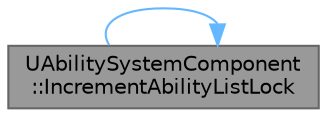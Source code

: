 digraph "UAbilitySystemComponent::IncrementAbilityListLock"
{
 // INTERACTIVE_SVG=YES
 // LATEX_PDF_SIZE
  bgcolor="transparent";
  edge [fontname=Helvetica,fontsize=10,labelfontname=Helvetica,labelfontsize=10];
  node [fontname=Helvetica,fontsize=10,shape=box,height=0.2,width=0.4];
  rankdir="LR";
  Node1 [id="Node000001",label="UAbilitySystemComponent\l::IncrementAbilityListLock",height=0.2,width=0.4,color="gray40", fillcolor="grey60", style="filled", fontcolor="black",tooltip="Called from FScopedAbilityListLock."];
  Node1 -> Node1 [id="edge1_Node000001_Node000001",color="steelblue1",style="solid",tooltip=" "];
}
